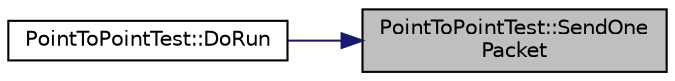 digraph "PointToPointTest::SendOnePacket"
{
 // LATEX_PDF_SIZE
  edge [fontname="Helvetica",fontsize="10",labelfontname="Helvetica",labelfontsize="10"];
  node [fontname="Helvetica",fontsize="10",shape=record];
  rankdir="RL";
  Node1 [label="PointToPointTest::SendOne\lPacket",height=0.2,width=0.4,color="black", fillcolor="grey75", style="filled", fontcolor="black",tooltip="Send one packet to the device specified."];
  Node1 -> Node2 [dir="back",color="midnightblue",fontsize="10",style="solid",fontname="Helvetica"];
  Node2 [label="PointToPointTest::DoRun",height=0.2,width=0.4,color="black", fillcolor="white", style="filled",URL="$class_point_to_point_test.html#afd738a4b03ad89822e12e898cc1b09df",tooltip="Run the test."];
}
